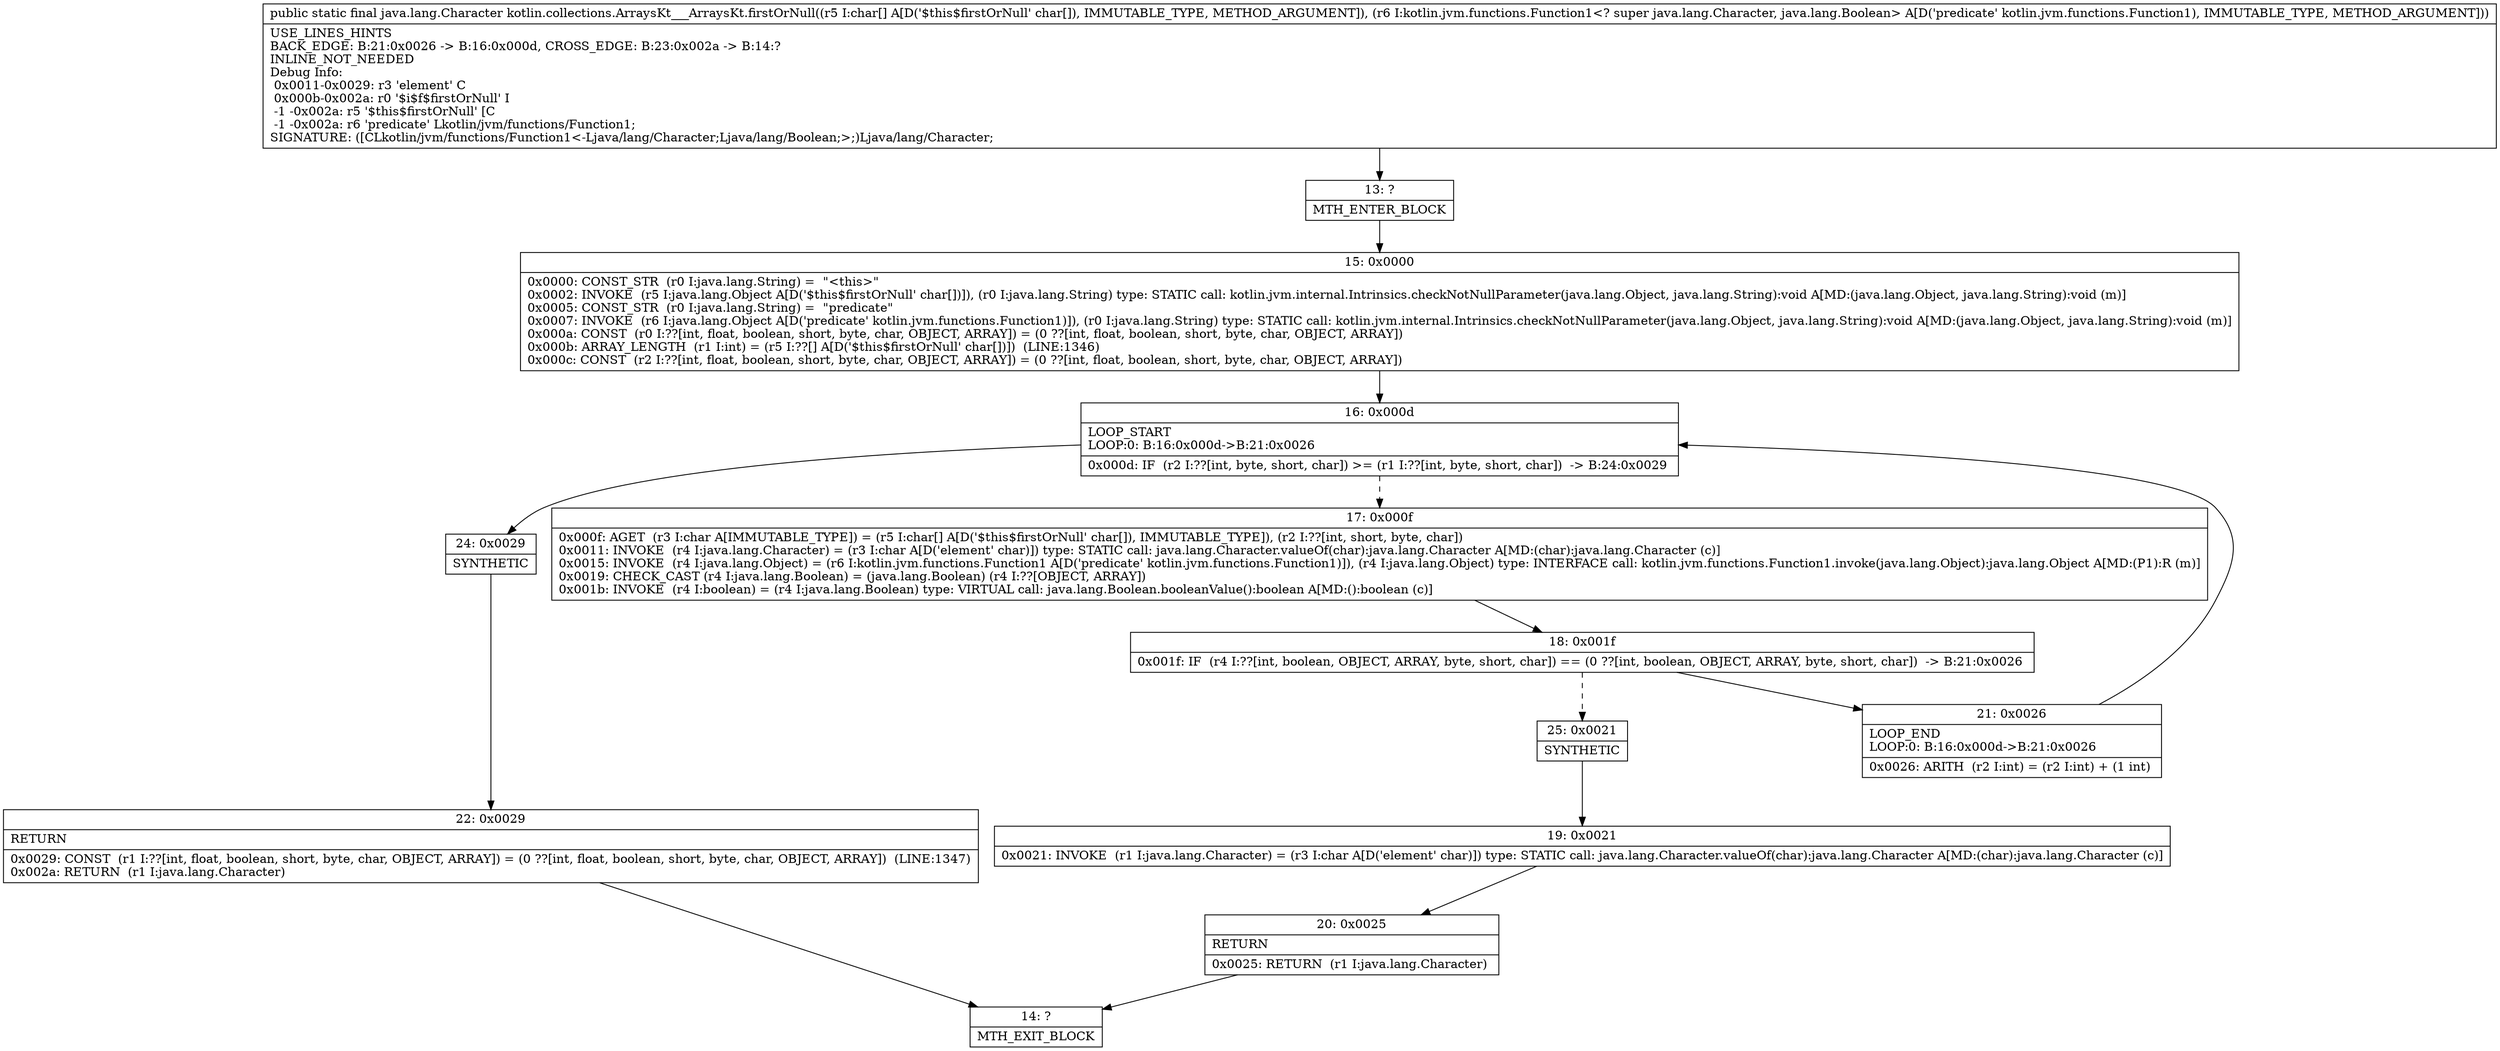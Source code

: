 digraph "CFG forkotlin.collections.ArraysKt___ArraysKt.firstOrNull([CLkotlin\/jvm\/functions\/Function1;)Ljava\/lang\/Character;" {
Node_13 [shape=record,label="{13\:\ ?|MTH_ENTER_BLOCK\l}"];
Node_15 [shape=record,label="{15\:\ 0x0000|0x0000: CONST_STR  (r0 I:java.lang.String) =  \"\<this\>\" \l0x0002: INVOKE  (r5 I:java.lang.Object A[D('$this$firstOrNull' char[])]), (r0 I:java.lang.String) type: STATIC call: kotlin.jvm.internal.Intrinsics.checkNotNullParameter(java.lang.Object, java.lang.String):void A[MD:(java.lang.Object, java.lang.String):void (m)]\l0x0005: CONST_STR  (r0 I:java.lang.String) =  \"predicate\" \l0x0007: INVOKE  (r6 I:java.lang.Object A[D('predicate' kotlin.jvm.functions.Function1)]), (r0 I:java.lang.String) type: STATIC call: kotlin.jvm.internal.Intrinsics.checkNotNullParameter(java.lang.Object, java.lang.String):void A[MD:(java.lang.Object, java.lang.String):void (m)]\l0x000a: CONST  (r0 I:??[int, float, boolean, short, byte, char, OBJECT, ARRAY]) = (0 ??[int, float, boolean, short, byte, char, OBJECT, ARRAY]) \l0x000b: ARRAY_LENGTH  (r1 I:int) = (r5 I:??[] A[D('$this$firstOrNull' char[])])  (LINE:1346)\l0x000c: CONST  (r2 I:??[int, float, boolean, short, byte, char, OBJECT, ARRAY]) = (0 ??[int, float, boolean, short, byte, char, OBJECT, ARRAY]) \l}"];
Node_16 [shape=record,label="{16\:\ 0x000d|LOOP_START\lLOOP:0: B:16:0x000d\-\>B:21:0x0026\l|0x000d: IF  (r2 I:??[int, byte, short, char]) \>= (r1 I:??[int, byte, short, char])  \-\> B:24:0x0029 \l}"];
Node_17 [shape=record,label="{17\:\ 0x000f|0x000f: AGET  (r3 I:char A[IMMUTABLE_TYPE]) = (r5 I:char[] A[D('$this$firstOrNull' char[]), IMMUTABLE_TYPE]), (r2 I:??[int, short, byte, char]) \l0x0011: INVOKE  (r4 I:java.lang.Character) = (r3 I:char A[D('element' char)]) type: STATIC call: java.lang.Character.valueOf(char):java.lang.Character A[MD:(char):java.lang.Character (c)]\l0x0015: INVOKE  (r4 I:java.lang.Object) = (r6 I:kotlin.jvm.functions.Function1 A[D('predicate' kotlin.jvm.functions.Function1)]), (r4 I:java.lang.Object) type: INTERFACE call: kotlin.jvm.functions.Function1.invoke(java.lang.Object):java.lang.Object A[MD:(P1):R (m)]\l0x0019: CHECK_CAST (r4 I:java.lang.Boolean) = (java.lang.Boolean) (r4 I:??[OBJECT, ARRAY]) \l0x001b: INVOKE  (r4 I:boolean) = (r4 I:java.lang.Boolean) type: VIRTUAL call: java.lang.Boolean.booleanValue():boolean A[MD:():boolean (c)]\l}"];
Node_18 [shape=record,label="{18\:\ 0x001f|0x001f: IF  (r4 I:??[int, boolean, OBJECT, ARRAY, byte, short, char]) == (0 ??[int, boolean, OBJECT, ARRAY, byte, short, char])  \-\> B:21:0x0026 \l}"];
Node_21 [shape=record,label="{21\:\ 0x0026|LOOP_END\lLOOP:0: B:16:0x000d\-\>B:21:0x0026\l|0x0026: ARITH  (r2 I:int) = (r2 I:int) + (1 int) \l}"];
Node_25 [shape=record,label="{25\:\ 0x0021|SYNTHETIC\l}"];
Node_19 [shape=record,label="{19\:\ 0x0021|0x0021: INVOKE  (r1 I:java.lang.Character) = (r3 I:char A[D('element' char)]) type: STATIC call: java.lang.Character.valueOf(char):java.lang.Character A[MD:(char):java.lang.Character (c)]\l}"];
Node_20 [shape=record,label="{20\:\ 0x0025|RETURN\l|0x0025: RETURN  (r1 I:java.lang.Character) \l}"];
Node_14 [shape=record,label="{14\:\ ?|MTH_EXIT_BLOCK\l}"];
Node_24 [shape=record,label="{24\:\ 0x0029|SYNTHETIC\l}"];
Node_22 [shape=record,label="{22\:\ 0x0029|RETURN\l|0x0029: CONST  (r1 I:??[int, float, boolean, short, byte, char, OBJECT, ARRAY]) = (0 ??[int, float, boolean, short, byte, char, OBJECT, ARRAY])  (LINE:1347)\l0x002a: RETURN  (r1 I:java.lang.Character) \l}"];
MethodNode[shape=record,label="{public static final java.lang.Character kotlin.collections.ArraysKt___ArraysKt.firstOrNull((r5 I:char[] A[D('$this$firstOrNull' char[]), IMMUTABLE_TYPE, METHOD_ARGUMENT]), (r6 I:kotlin.jvm.functions.Function1\<? super java.lang.Character, java.lang.Boolean\> A[D('predicate' kotlin.jvm.functions.Function1), IMMUTABLE_TYPE, METHOD_ARGUMENT]))  | USE_LINES_HINTS\lBACK_EDGE: B:21:0x0026 \-\> B:16:0x000d, CROSS_EDGE: B:23:0x002a \-\> B:14:?\lINLINE_NOT_NEEDED\lDebug Info:\l  0x0011\-0x0029: r3 'element' C\l  0x000b\-0x002a: r0 '$i$f$firstOrNull' I\l  \-1 \-0x002a: r5 '$this$firstOrNull' [C\l  \-1 \-0x002a: r6 'predicate' Lkotlin\/jvm\/functions\/Function1;\lSIGNATURE: ([CLkotlin\/jvm\/functions\/Function1\<\-Ljava\/lang\/Character;Ljava\/lang\/Boolean;\>;)Ljava\/lang\/Character;\l}"];
MethodNode -> Node_13;Node_13 -> Node_15;
Node_15 -> Node_16;
Node_16 -> Node_17[style=dashed];
Node_16 -> Node_24;
Node_17 -> Node_18;
Node_18 -> Node_21;
Node_18 -> Node_25[style=dashed];
Node_21 -> Node_16;
Node_25 -> Node_19;
Node_19 -> Node_20;
Node_20 -> Node_14;
Node_24 -> Node_22;
Node_22 -> Node_14;
}

